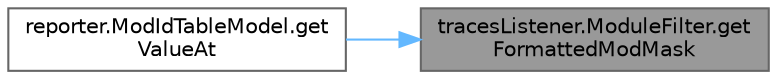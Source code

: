 digraph "tracesListener.ModuleFilter.getFormattedModMask"
{
 // LATEX_PDF_SIZE
  bgcolor="transparent";
  edge [fontname=Helvetica,fontsize=10,labelfontname=Helvetica,labelfontsize=10];
  node [fontname=Helvetica,fontsize=10,shape=box,height=0.2,width=0.4];
  rankdir="RL";
  Node1 [id="Node000001",label="tracesListener.ModuleFilter.get\lFormattedModMask",height=0.2,width=0.4,color="gray40", fillcolor="grey60", style="filled", fontcolor="black",tooltip=" "];
  Node1 -> Node2 [id="edge1_Node000001_Node000002",dir="back",color="steelblue1",style="solid",tooltip=" "];
  Node2 [id="Node000002",label="reporter.ModIdTableModel.get\lValueAt",height=0.2,width=0.4,color="grey40", fillcolor="white", style="filled",URL="$classreporter_1_1_mod_id_table_model.html#af757f69c397a86c90e17762c2fb637e4",tooltip=" "];
}
